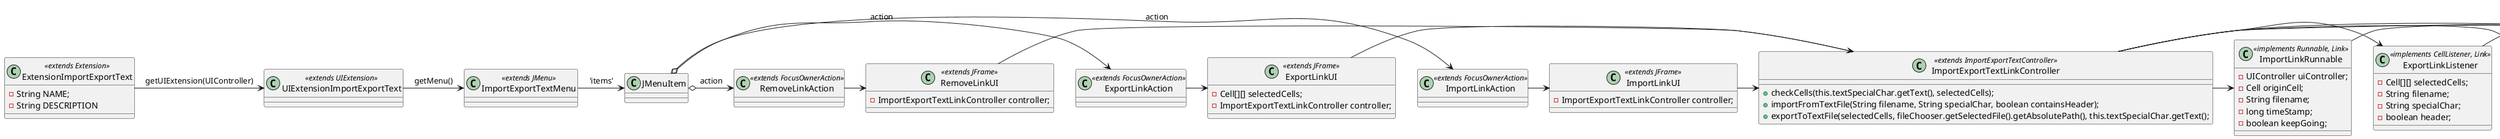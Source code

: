 @startuml ipc04.2_class.png

  class UIController

  abstract class FocusOwnerAction

  class UIExtensionImportExportText <<extends UIExtension>>


  class JMenuItem

  class ImportLinkAction <<extends FocusOwnerAction>>
  class ExportLinkAction <<extends FocusOwnerAction>>
  class RemoveLinkAction <<extends FocusOwnerAction>>
   
  class ImportExportTextMenu <<extends JMenu>>

  class ExtensionImportExportText <<extends Extension>>{
    -String NAME;
    -String DESCRIPTION
  }

  class ImportLinkUI <<extends JFrame>>{
    -ImportExportTextLinkController controller;
  }

  class ExportLinkUI <<extends JFrame>>{
    -Cell[][] selectedCells;
    -ImportExportTextLinkController controller;
  }

  class RemoveLinkUI <<extends JFrame>>{
    -ImportExportTextLinkController controller;
  }

class ImportExportTextController{
    +checkCells(this.textSpecialChar.getText(), selectedCells);
    +importFromTextFile(String filename, String specialChar, boolean containsHeader);
    +exportToTextFile(selectedCells, fileChooser.getSelectedFile().getAbsolutePath(), this.textSpecialChar.getText();
  }

  class ImportExportTextLinkController <<extends ImportExportTextController>>{
    +checkCells(this.textSpecialChar.getText(), selectedCells);
    +importFromTextFile(String filename, String specialChar, boolean containsHeader);
    +exportToTextFile(selectedCells, fileChooser.getSelectedFile().getAbsolutePath(), this.textSpecialChar.getText();
  }

  interface Link

  class ExportLinkListener <<implements CellListener, Link>>{
    -Cell[][] selectedCells;
    -String filename;
    -String specialChar;
    -boolean header;
  }

  class ImportLinkRunnable <<implements Runnable, Link>>{
    -UIController uiController;
    -Cell originCell;
    -String filename;
    -long timeStamp;
    -boolean keepGoing;
  }

  class LinkStorage


  ExtensionImportExportText-> UIExtensionImportExportText : getUIExtension(UIController)
  UIExtensionImportExportText-> ImportExportTextMenu : getMenu()
  ImportExportTextMenu -> JMenuItem : 'items'

  JMenuItem o-> ImportLinkAction : action
  JMenuItem o-> ExportLinkAction : action
  JMenuItem o-> RemoveLinkAction : action

  ImportLinkAction -> ImportLinkUI
  ExportLinkAction -> ExportLinkUI
  RemoveLinkAction -> RemoveLinkUI

  ImportLinkUI -> ImportExportTextLinkController
  ExportLinkUI -> ImportExportTextLinkController
  RemoveLinkUI -> ImportExportTextLinkController

  ImportExportTextLinkController -> UIController
  ImportExportTextLinkController -> ImportExportTextController
  ImportExportTextLinkController -> LinkStorage
  ImportExportTextLinkController -> ExportLinkListener
  ImportExportTextLinkController -> ImportLinkRunnable 

  LinkStorage -> Link
  ExportLinkListener -> Link
  ImportLinkRunnable -> Link
@enduml